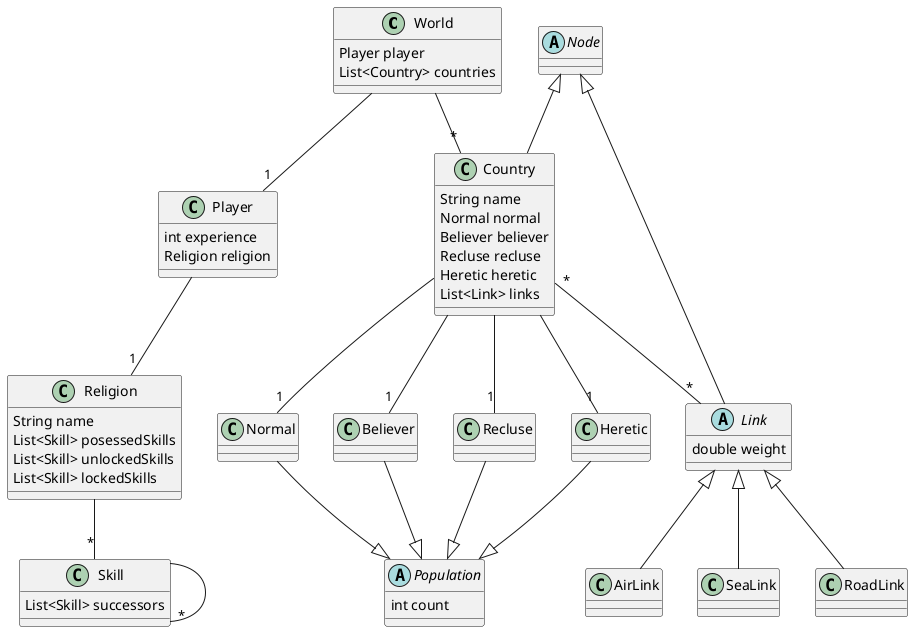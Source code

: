 @startuml
class World{
  Player player
  List<Country> countries
}

class Player{
  int experience
  Religion religion
}

class Religion{
  String name
  List<Skill> posessedSkills
  List<Skill> unlockedSkills
  List<Skill> lockedSkills
}


class Skill{
    List<Skill> successors
}

abstract class Node

class Country{
  String name
  Normal normal
  Believer believer
  Recluse recluse
  Heretic heretic
  List<Link> links
}

abstract class Population{
  int count
}

class Normal
class Believer
class Recluse
class Heretic



abstract class Link{
  double weight
}

class AirLink

class SeaLink

class RoadLink

Node <|-- Country
Node <|-- Link
Country "*"--"*" Link


Link <|-- AirLink
Link <|-- SeaLink
Link <|-- RoadLink

Country --"1" Normal
Country --"1" Believer
Country --"1" Recluse
Country --"1" Heretic

Normal --|> Population
Believer --|> Population
Recluse --|> Population
Heretic --|> Population

World --"*" Country


Religion --"*" Skill
Skill --"*" Skill

Player --"1" Religion

World --"1" Player

@enduml
